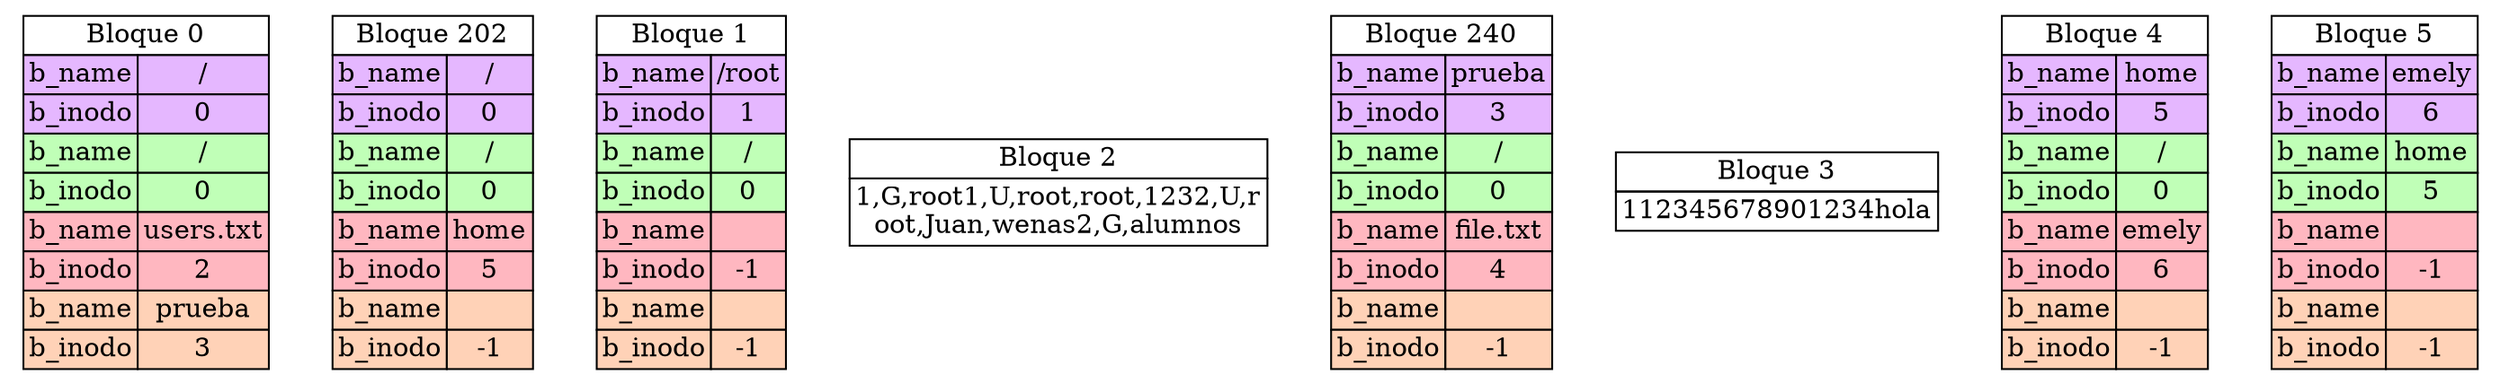 digraph di{
b_0[ shape=plaintext label=< 
<table border='0' cellborder='1' cellspacing='0'>
<tr><td port="0" colspan="3">Bloque 0</td></tr>
<tr><td bgcolor="#e5b7ff">b_name</td><td bgcolor="#e5b7ff" >/</td></tr>
<tr><td bgcolor="#e5b7ff">b_inodo</td><td bgcolor="#e5b7ff">0</td></tr>
<tr><td bgcolor="#c0ffb7">b_name</td><td bgcolor="#c0ffb7" >/</td></tr>
<tr><td bgcolor="#c0ffb7">b_inodo</td><td bgcolor="#c0ffb7">0</td></tr>
<tr><td bgcolor="#ffb7c0">b_name</td><td bgcolor="#ffb7c0" port="ib208">users.txt</td></tr>
<tr><td bgcolor="#ffb7c0">b_inodo</td><td bgcolor="#ffb7c0">2</td></tr>
<tr><td bgcolor="#ffd2b7">b_name</td><td bgcolor="#ffd2b7" port="ib312">prueba</td></tr>
<tr><td bgcolor="#ffd2b7">b_inodo</td><td bgcolor="#ffd2b7">3</td></tr>
</table>
>];
b_202[ shape=plaintext label=< 
<table border='0' cellborder='1' cellspacing='0'>
<tr><td port="21008" colspan="3">Bloque 202</td></tr>
<tr><td bgcolor="#e5b7ff">b_name</td><td bgcolor="#e5b7ff" >/</td></tr>
<tr><td bgcolor="#e5b7ff">b_inodo</td><td bgcolor="#e5b7ff">0</td></tr>
<tr><td bgcolor="#c0ffb7">b_name</td><td bgcolor="#c0ffb7" >/</td></tr>
<tr><td bgcolor="#c0ffb7">b_inodo</td><td bgcolor="#c0ffb7">0</td></tr>
<tr><td bgcolor="#ffb7c0">b_name</td><td bgcolor="#ffb7c0" port="ib520">home</td></tr>
<tr><td bgcolor="#ffb7c0">b_inodo</td><td bgcolor="#ffb7c0">5</td></tr>
<tr><td bgcolor="#ffd2b7">b_name</td><td bgcolor="#ffd2b7" ></td></tr>
<tr><td bgcolor="#ffd2b7">b_inodo</td><td bgcolor="#ffd2b7">-1</td></tr>
</table>
>];
b_1[ shape=plaintext label=< 
<table border='0' cellborder='1' cellspacing='0'>
<tr><td port="208" colspan="3">Bloque 1</td></tr>
<tr><td bgcolor="#e5b7ff">b_name</td><td bgcolor="#e5b7ff" >/root</td></tr>
<tr><td bgcolor="#e5b7ff">b_inodo</td><td bgcolor="#e5b7ff">1</td></tr>
<tr><td bgcolor="#c0ffb7">b_name</td><td bgcolor="#c0ffb7" port="ib0">/</td></tr>
<tr><td bgcolor="#c0ffb7">b_inodo</td><td bgcolor="#c0ffb7">0</td></tr>
<tr><td bgcolor="#ffb7c0">b_name</td><td bgcolor="#ffb7c0" ></td></tr>
<tr><td bgcolor="#ffb7c0">b_inodo</td><td bgcolor="#ffb7c0">-1</td></tr>
<tr><td bgcolor="#ffd2b7">b_name</td><td bgcolor="#ffd2b7" ></td></tr>
<tr><td bgcolor="#ffd2b7">b_inodo</td><td bgcolor="#ffd2b7">-1</td></tr>
</table>
>];
b_2[ shape=plaintext label=< 
<table border='0' cellborder='1' cellspacing='0'>
<tr><td port="416">Bloque 2</td></tr>
<tr><td>1,G,root
1,U,root,root,123
2,U,r<br/>oot,Juan,wenas
2,G,alumnos
</td></tr>
</table>
>];
b_240[ shape=plaintext label=< 
<table border='0' cellborder='1' cellspacing='0'>
<tr><td port="25272" colspan="3">Bloque 240</td></tr>
<tr><td bgcolor="#e5b7ff">b_name</td><td bgcolor="#e5b7ff" >prueba</td></tr>
<tr><td bgcolor="#e5b7ff">b_inodo</td><td bgcolor="#e5b7ff">3</td></tr>
<tr><td bgcolor="#c0ffb7">b_name</td><td bgcolor="#c0ffb7" port="ib0">/</td></tr>
<tr><td bgcolor="#c0ffb7">b_inodo</td><td bgcolor="#c0ffb7">0</td></tr>
<tr><td bgcolor="#ffb7c0">b_name</td><td bgcolor="#ffb7c0" port="ib416">file.txt</td></tr>
<tr><td bgcolor="#ffb7c0">b_inodo</td><td bgcolor="#ffb7c0">4</td></tr>
<tr><td bgcolor="#ffd2b7">b_name</td><td bgcolor="#ffd2b7" ></td></tr>
<tr><td bgcolor="#ffd2b7">b_inodo</td><td bgcolor="#ffd2b7">-1</td></tr>
</table>
>];
b_3[ shape=plaintext label=< 
<table border='0' cellborder='1' cellspacing='0'>
<tr><td port="728">Bloque 3</td></tr>
<tr><td>112345678901234hola</td></tr>
</table>
>];
b_4[ shape=plaintext label=< 
<table border='0' cellborder='1' cellspacing='0'>
<tr><td port="936" colspan="3">Bloque 4</td></tr>
<tr><td bgcolor="#e5b7ff">b_name</td><td bgcolor="#e5b7ff" >home</td></tr>
<tr><td bgcolor="#e5b7ff">b_inodo</td><td bgcolor="#e5b7ff">5</td></tr>
<tr><td bgcolor="#c0ffb7">b_name</td><td bgcolor="#c0ffb7" port="ib0">/</td></tr>
<tr><td bgcolor="#c0ffb7">b_inodo</td><td bgcolor="#c0ffb7">0</td></tr>
<tr><td bgcolor="#ffb7c0">b_name</td><td bgcolor="#ffb7c0" port="ib624">emely</td></tr>
<tr><td bgcolor="#ffb7c0">b_inodo</td><td bgcolor="#ffb7c0">6</td></tr>
<tr><td bgcolor="#ffd2b7">b_name</td><td bgcolor="#ffd2b7" ></td></tr>
<tr><td bgcolor="#ffd2b7">b_inodo</td><td bgcolor="#ffd2b7">-1</td></tr>
</table>
>];
b_5[ shape=plaintext label=< 
<table border='0' cellborder='1' cellspacing='0'>
<tr><td port="1144" colspan="3">Bloque 5</td></tr>
<tr><td bgcolor="#e5b7ff">b_name</td><td bgcolor="#e5b7ff" >emely</td></tr>
<tr><td bgcolor="#e5b7ff">b_inodo</td><td bgcolor="#e5b7ff">6</td></tr>
<tr><td bgcolor="#c0ffb7">b_name</td><td bgcolor="#c0ffb7" port="ib520">home</td></tr>
<tr><td bgcolor="#c0ffb7">b_inodo</td><td bgcolor="#c0ffb7">5</td></tr>
<tr><td bgcolor="#ffb7c0">b_name</td><td bgcolor="#ffb7c0" ></td></tr>
<tr><td bgcolor="#ffb7c0">b_inodo</td><td bgcolor="#ffb7c0">-1</td></tr>
<tr><td bgcolor="#ffd2b7">b_name</td><td bgcolor="#ffd2b7" ></td></tr>
<tr><td bgcolor="#ffd2b7">b_inodo</td><td bgcolor="#ffd2b7">-1</td></tr>
</table>
>];
}
